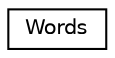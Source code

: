 digraph "Grafische Darstellung der Klassenhierarchie"
{
  edge [fontname="Helvetica",fontsize="10",labelfontname="Helvetica",labelfontsize="10"];
  node [fontname="Helvetica",fontsize="10",shape=record];
  rankdir="LR";
  Node1 [label="Words",height=0.2,width=0.4,color="black", fillcolor="white", style="filled",URL="$classWords.html",tooltip="Die Klasse Words ist verantwortlich für den Speichern und die Verwaltung der Wörter. "];
}
